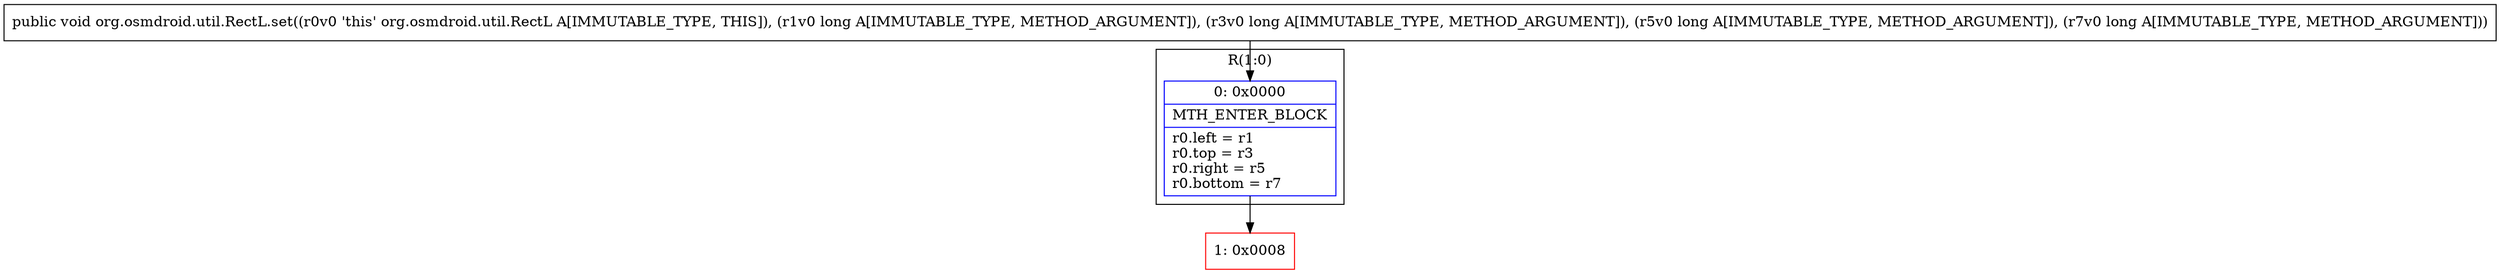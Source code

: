 digraph "CFG fororg.osmdroid.util.RectL.set(JJJJ)V" {
subgraph cluster_Region_1181254375 {
label = "R(1:0)";
node [shape=record,color=blue];
Node_0 [shape=record,label="{0\:\ 0x0000|MTH_ENTER_BLOCK\l|r0.left = r1\lr0.top = r3\lr0.right = r5\lr0.bottom = r7\l}"];
}
Node_1 [shape=record,color=red,label="{1\:\ 0x0008}"];
MethodNode[shape=record,label="{public void org.osmdroid.util.RectL.set((r0v0 'this' org.osmdroid.util.RectL A[IMMUTABLE_TYPE, THIS]), (r1v0 long A[IMMUTABLE_TYPE, METHOD_ARGUMENT]), (r3v0 long A[IMMUTABLE_TYPE, METHOD_ARGUMENT]), (r5v0 long A[IMMUTABLE_TYPE, METHOD_ARGUMENT]), (r7v0 long A[IMMUTABLE_TYPE, METHOD_ARGUMENT])) }"];
MethodNode -> Node_0;
Node_0 -> Node_1;
}


